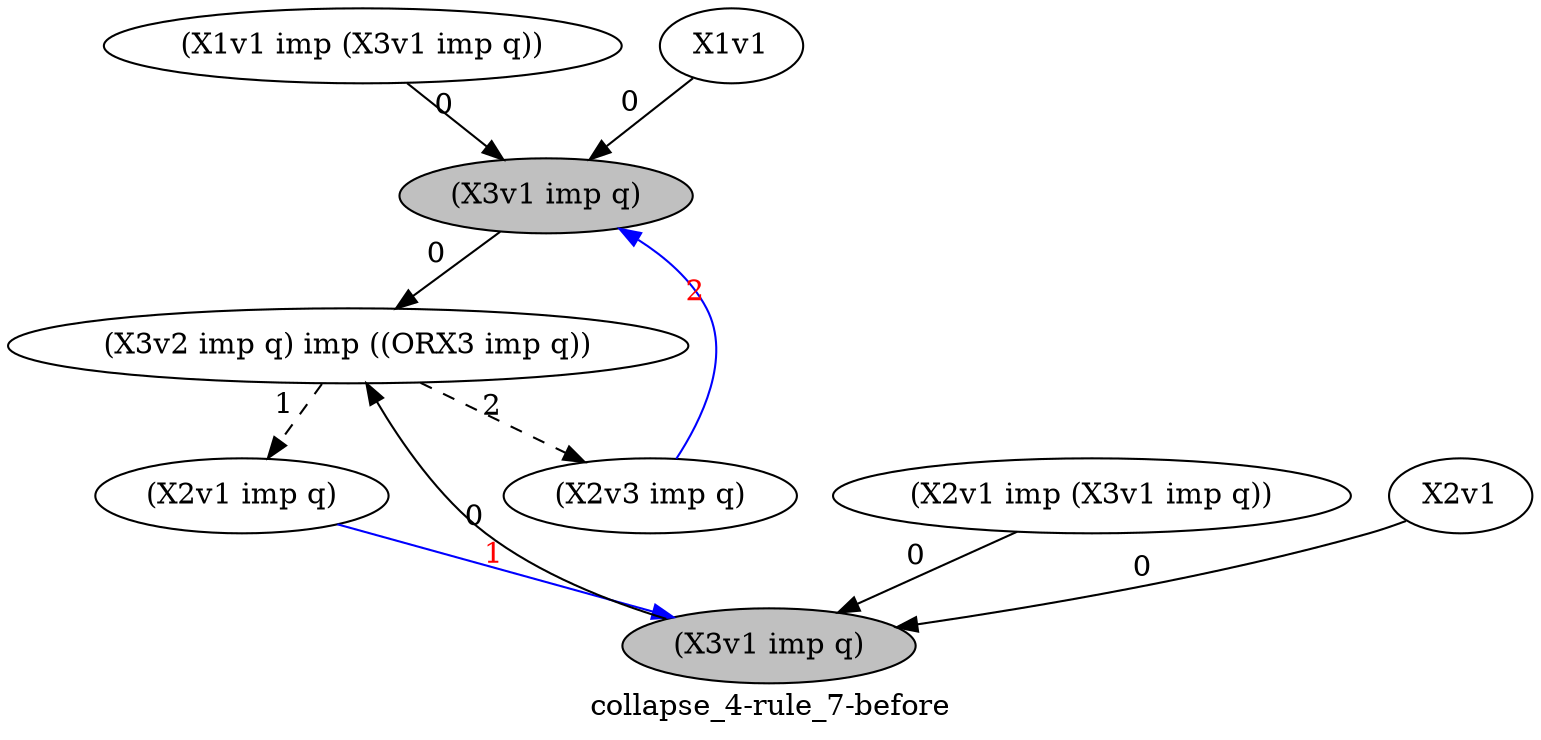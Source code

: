 strict digraph  {
	graph [collapsed_nodes="['25', '87']",
		label="collapse_4-rule_7-before"
	];
	node [label="\N"];
	24	 [ancestor_target=False,
		formula="(X1v1 imp (X3v1 imp q))",
		hypothesis=False,
		label="(X1v1 imp (X3v1 imp q))"];
	25	 [ancestor_target=True,
		fillcolor=grey,
		formula="(X3v1 imp q)",
		hypothesis=False,
		label="(X3v1 imp q)",
		style=filled];
	24 -> 25	 [ancestor=False,
		dependencies=01000000000000000000000000000000000000000000000000000000,
		xlabel=0];
	35	 [ancestor_target=False,
		formula="(X3v2 imp q) imp ((ORX3 imp q))",
		hypothesis=False,
		label="(X3v2 imp q) imp ((ORX3 imp q))"];
	25 -> 35	 [ancestor=False,
		dependencies=01000001000000000000000000000000000000000000000000000000,
		xlabel=0];
	23	 [ancestor_target=False,
		formula=X1v1,
		hypothesis=False,
		label=X1v1];
	23 -> 25	 [ancestor=False,
		dependencies=00000001000000000000000000000000000000000000000000000000,
		xlabel=0];
	107	 [ancestor_target=False,
		formula="(X2v1 imp q)",
		hypothesis=False,
		label="(X2v1 imp q)"];
	35 -> 107	 [composed=True,
		style=dashed,
		xlabel=1];
	40	 [ancestor_target=False,
		formula="(X2v3 imp q)",
		hypothesis=False,
		label="(X2v3 imp q)"];
	35 -> 40	 [composed=True,
		style=dashed,
		xlabel=2];
	87	 [ancestor_target=True,
		fillcolor=grey,
		formula="(X3v1 imp q)",
		hypothesis=False,
		label="(X3v1 imp q)",
		style=filled];
	107 -> 87	 [ancestor=True,
		color=blue,
		fontcolor=red,
		path=1,
		xlabel=1];
	40 -> 25	 [ancestor=True,
		color=blue,
		fontcolor=red,
		path=2,
		xlabel=2];
	86	 [ancestor_target=False,
		formula="(X2v1 imp (X3v1 imp q))",
		hypothesis=False,
		label="(X2v1 imp (X3v1 imp q))"];
	86 -> 87	 [ancestor=False,
		dependencies=00000000000000000000000000000000000000000000000000001000,
		xlabel=0];
	87 -> 35	 [ancestor=False,
		dependencies=00000000000000000000000000001000000000000000000000001000,
		xlabel=0];
	85	 [ancestor_target=False,
		formula=X2v1,
		hypothesis=False,
		label=X2v1];
	85 -> 87	 [ancestor=False,
		dependencies=00000000000000000000000000001000000000000000000000000000,
		xlabel=0];
}
